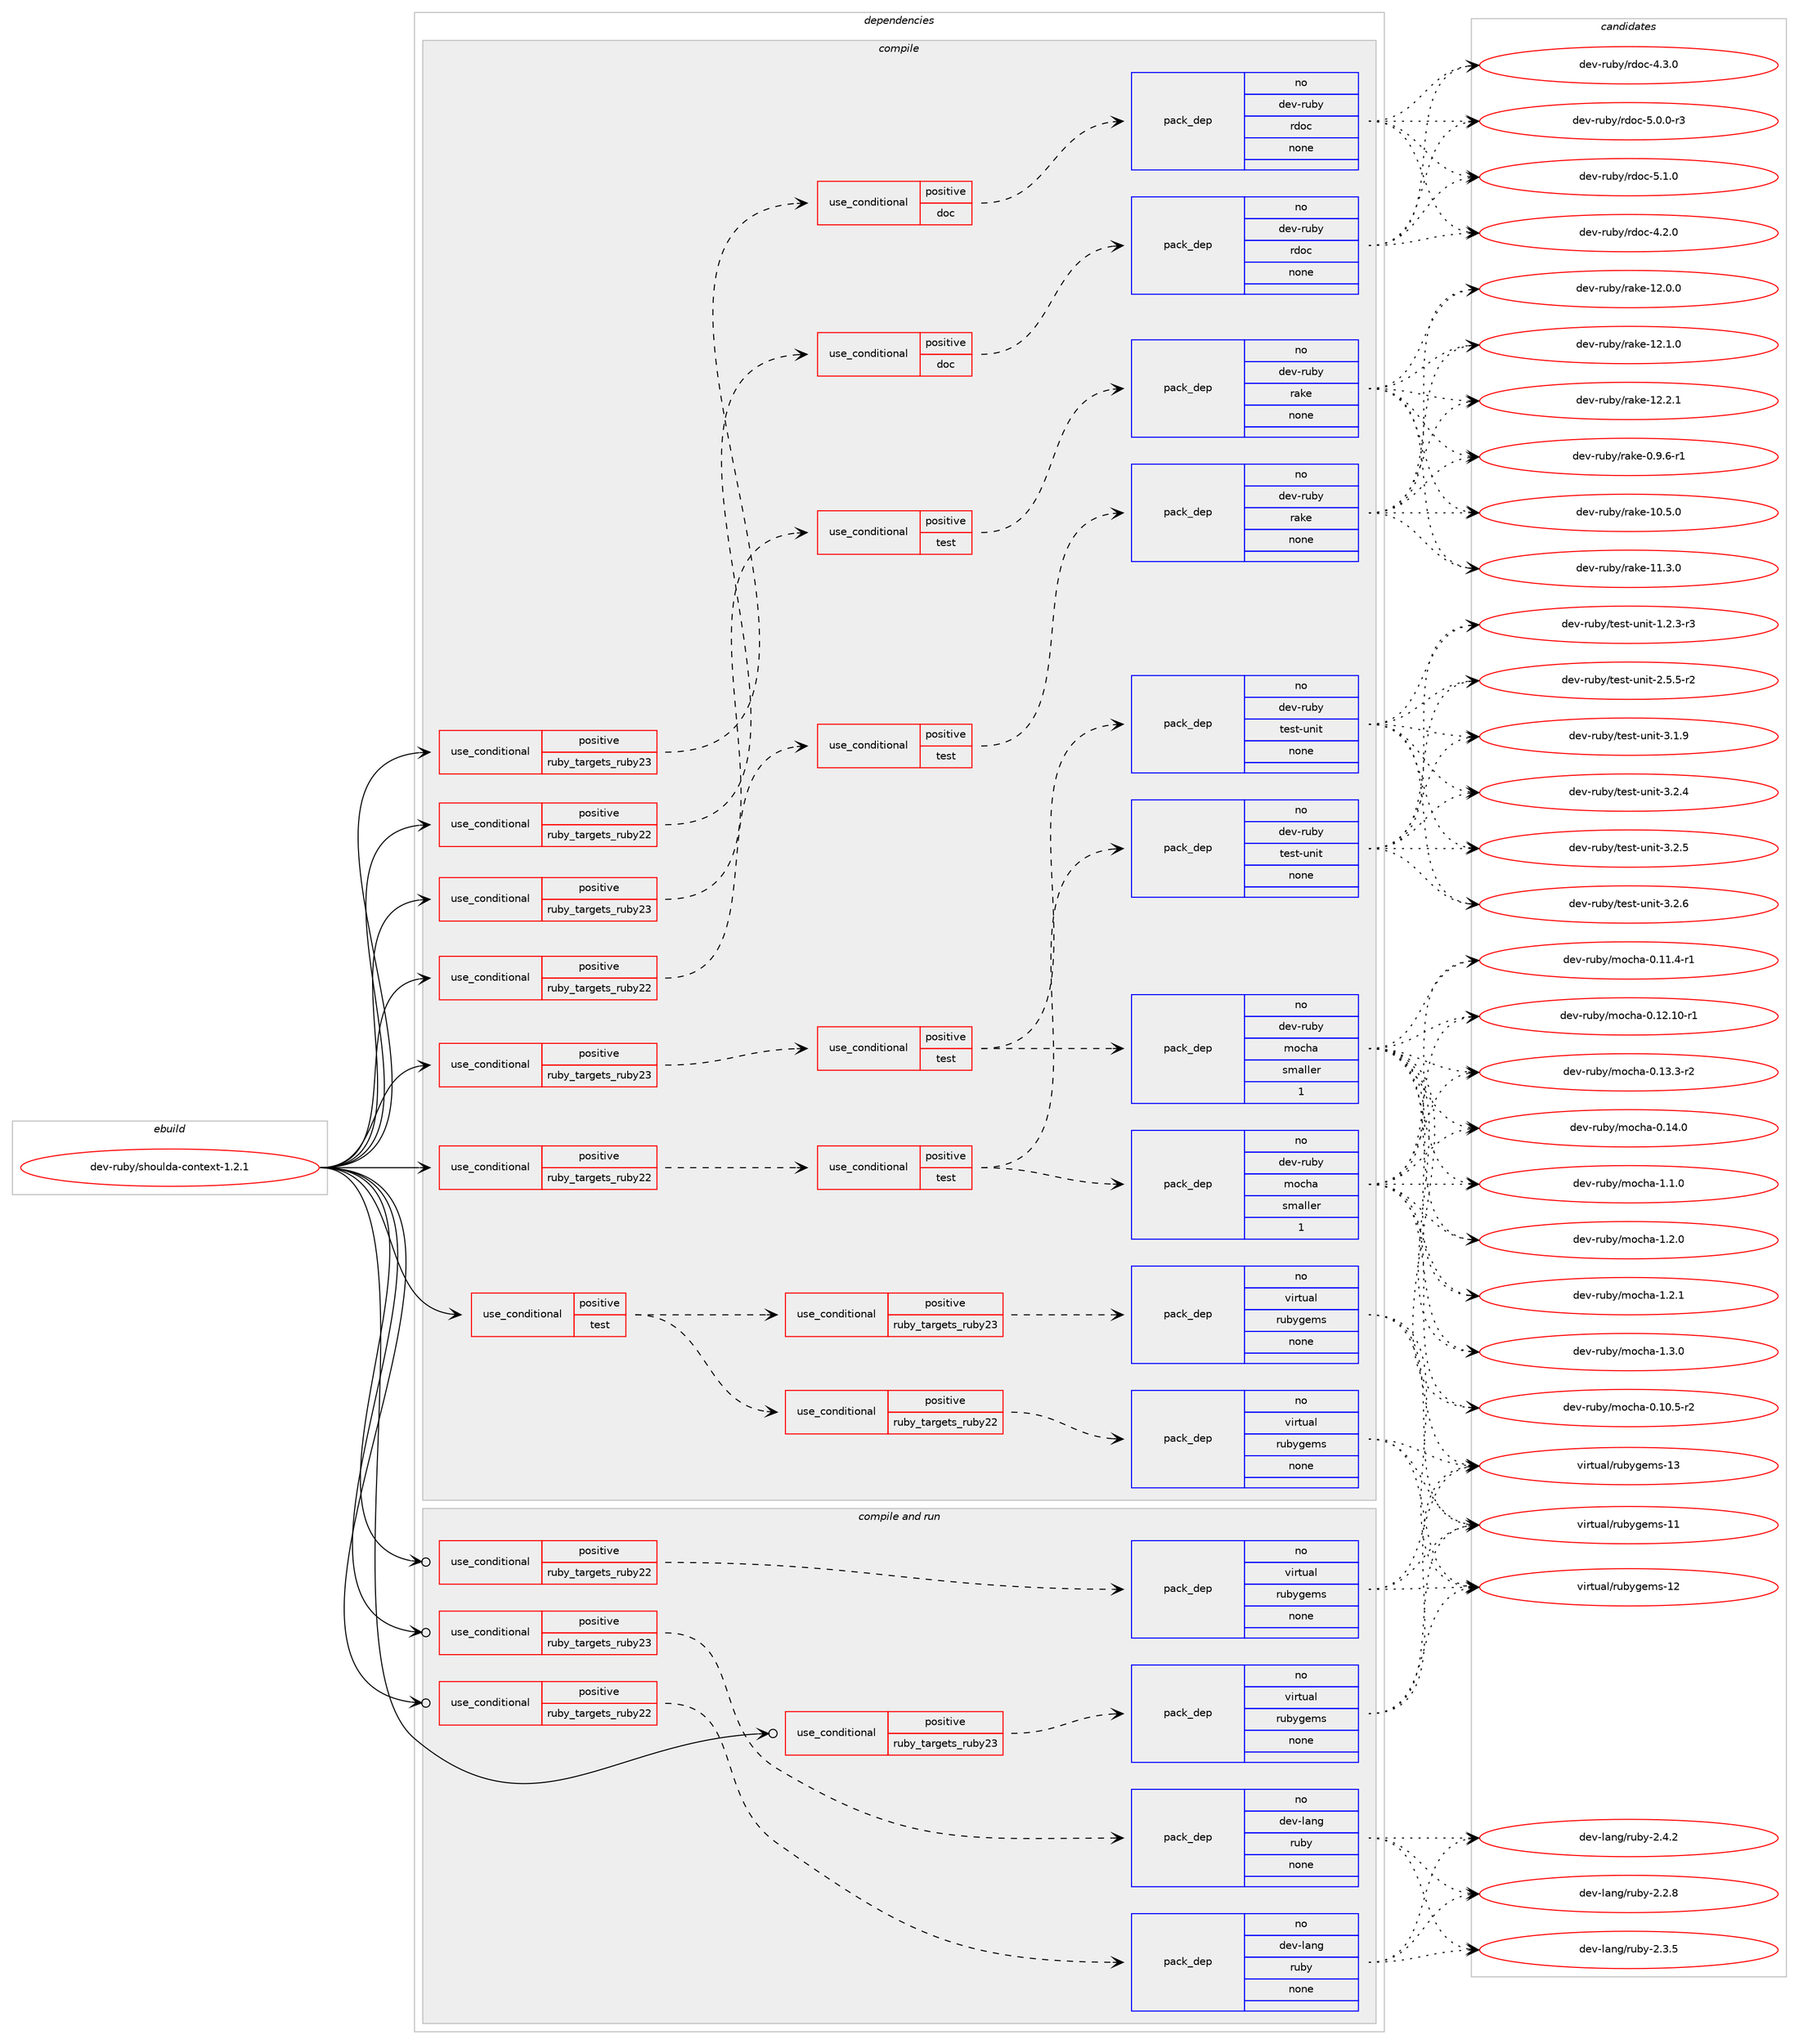 digraph prolog {

# *************
# Graph options
# *************

newrank=true;
concentrate=true;
compound=true;
graph [rankdir=LR,fontname=Helvetica,fontsize=10,ranksep=1.5];#, ranksep=2.5, nodesep=0.2];
edge  [arrowhead=vee];
node  [fontname=Helvetica,fontsize=10];

# **********
# The ebuild
# **********

subgraph cluster_leftcol {
color=gray;
rank=same;
label=<<i>ebuild</i>>;
id [label="dev-ruby/shoulda-context-1.2.1", color=red, width=4, href="../dev-ruby/shoulda-context-1.2.1.svg"];
}

# ****************
# The dependencies
# ****************

subgraph cluster_midcol {
color=gray;
label=<<i>dependencies</i>>;
subgraph cluster_compile {
fillcolor="#eeeeee";
style=filled;
label=<<i>compile</i>>;
subgraph cond73146 {
dependency271101 [label=<<TABLE BORDER="0" CELLBORDER="1" CELLSPACING="0" CELLPADDING="4"><TR><TD ROWSPAN="3" CELLPADDING="10">use_conditional</TD></TR><TR><TD>positive</TD></TR><TR><TD>ruby_targets_ruby22</TD></TR></TABLE>>, shape=none, color=red];
subgraph cond73147 {
dependency271102 [label=<<TABLE BORDER="0" CELLBORDER="1" CELLSPACING="0" CELLPADDING="4"><TR><TD ROWSPAN="3" CELLPADDING="10">use_conditional</TD></TR><TR><TD>positive</TD></TR><TR><TD>doc</TD></TR></TABLE>>, shape=none, color=red];
subgraph pack193839 {
dependency271103 [label=<<TABLE BORDER="0" CELLBORDER="1" CELLSPACING="0" CELLPADDING="4" WIDTH="220"><TR><TD ROWSPAN="6" CELLPADDING="30">pack_dep</TD></TR><TR><TD WIDTH="110">no</TD></TR><TR><TD>dev-ruby</TD></TR><TR><TD>rdoc</TD></TR><TR><TD>none</TD></TR><TR><TD></TD></TR></TABLE>>, shape=none, color=blue];
}
dependency271102:e -> dependency271103:w [weight=20,style="dashed",arrowhead="vee"];
}
dependency271101:e -> dependency271102:w [weight=20,style="dashed",arrowhead="vee"];
}
id:e -> dependency271101:w [weight=20,style="solid",arrowhead="vee"];
subgraph cond73148 {
dependency271104 [label=<<TABLE BORDER="0" CELLBORDER="1" CELLSPACING="0" CELLPADDING="4"><TR><TD ROWSPAN="3" CELLPADDING="10">use_conditional</TD></TR><TR><TD>positive</TD></TR><TR><TD>ruby_targets_ruby22</TD></TR></TABLE>>, shape=none, color=red];
subgraph cond73149 {
dependency271105 [label=<<TABLE BORDER="0" CELLBORDER="1" CELLSPACING="0" CELLPADDING="4"><TR><TD ROWSPAN="3" CELLPADDING="10">use_conditional</TD></TR><TR><TD>positive</TD></TR><TR><TD>test</TD></TR></TABLE>>, shape=none, color=red];
subgraph pack193840 {
dependency271106 [label=<<TABLE BORDER="0" CELLBORDER="1" CELLSPACING="0" CELLPADDING="4" WIDTH="220"><TR><TD ROWSPAN="6" CELLPADDING="30">pack_dep</TD></TR><TR><TD WIDTH="110">no</TD></TR><TR><TD>dev-ruby</TD></TR><TR><TD>rake</TD></TR><TR><TD>none</TD></TR><TR><TD></TD></TR></TABLE>>, shape=none, color=blue];
}
dependency271105:e -> dependency271106:w [weight=20,style="dashed",arrowhead="vee"];
}
dependency271104:e -> dependency271105:w [weight=20,style="dashed",arrowhead="vee"];
}
id:e -> dependency271104:w [weight=20,style="solid",arrowhead="vee"];
subgraph cond73150 {
dependency271107 [label=<<TABLE BORDER="0" CELLBORDER="1" CELLSPACING="0" CELLPADDING="4"><TR><TD ROWSPAN="3" CELLPADDING="10">use_conditional</TD></TR><TR><TD>positive</TD></TR><TR><TD>ruby_targets_ruby22</TD></TR></TABLE>>, shape=none, color=red];
subgraph cond73151 {
dependency271108 [label=<<TABLE BORDER="0" CELLBORDER="1" CELLSPACING="0" CELLPADDING="4"><TR><TD ROWSPAN="3" CELLPADDING="10">use_conditional</TD></TR><TR><TD>positive</TD></TR><TR><TD>test</TD></TR></TABLE>>, shape=none, color=red];
subgraph pack193841 {
dependency271109 [label=<<TABLE BORDER="0" CELLBORDER="1" CELLSPACING="0" CELLPADDING="4" WIDTH="220"><TR><TD ROWSPAN="6" CELLPADDING="30">pack_dep</TD></TR><TR><TD WIDTH="110">no</TD></TR><TR><TD>dev-ruby</TD></TR><TR><TD>test-unit</TD></TR><TR><TD>none</TD></TR><TR><TD></TD></TR></TABLE>>, shape=none, color=blue];
}
dependency271108:e -> dependency271109:w [weight=20,style="dashed",arrowhead="vee"];
subgraph pack193842 {
dependency271110 [label=<<TABLE BORDER="0" CELLBORDER="1" CELLSPACING="0" CELLPADDING="4" WIDTH="220"><TR><TD ROWSPAN="6" CELLPADDING="30">pack_dep</TD></TR><TR><TD WIDTH="110">no</TD></TR><TR><TD>dev-ruby</TD></TR><TR><TD>mocha</TD></TR><TR><TD>smaller</TD></TR><TR><TD>1</TD></TR></TABLE>>, shape=none, color=blue];
}
dependency271108:e -> dependency271110:w [weight=20,style="dashed",arrowhead="vee"];
}
dependency271107:e -> dependency271108:w [weight=20,style="dashed",arrowhead="vee"];
}
id:e -> dependency271107:w [weight=20,style="solid",arrowhead="vee"];
subgraph cond73152 {
dependency271111 [label=<<TABLE BORDER="0" CELLBORDER="1" CELLSPACING="0" CELLPADDING="4"><TR><TD ROWSPAN="3" CELLPADDING="10">use_conditional</TD></TR><TR><TD>positive</TD></TR><TR><TD>ruby_targets_ruby23</TD></TR></TABLE>>, shape=none, color=red];
subgraph cond73153 {
dependency271112 [label=<<TABLE BORDER="0" CELLBORDER="1" CELLSPACING="0" CELLPADDING="4"><TR><TD ROWSPAN="3" CELLPADDING="10">use_conditional</TD></TR><TR><TD>positive</TD></TR><TR><TD>doc</TD></TR></TABLE>>, shape=none, color=red];
subgraph pack193843 {
dependency271113 [label=<<TABLE BORDER="0" CELLBORDER="1" CELLSPACING="0" CELLPADDING="4" WIDTH="220"><TR><TD ROWSPAN="6" CELLPADDING="30">pack_dep</TD></TR><TR><TD WIDTH="110">no</TD></TR><TR><TD>dev-ruby</TD></TR><TR><TD>rdoc</TD></TR><TR><TD>none</TD></TR><TR><TD></TD></TR></TABLE>>, shape=none, color=blue];
}
dependency271112:e -> dependency271113:w [weight=20,style="dashed",arrowhead="vee"];
}
dependency271111:e -> dependency271112:w [weight=20,style="dashed",arrowhead="vee"];
}
id:e -> dependency271111:w [weight=20,style="solid",arrowhead="vee"];
subgraph cond73154 {
dependency271114 [label=<<TABLE BORDER="0" CELLBORDER="1" CELLSPACING="0" CELLPADDING="4"><TR><TD ROWSPAN="3" CELLPADDING="10">use_conditional</TD></TR><TR><TD>positive</TD></TR><TR><TD>ruby_targets_ruby23</TD></TR></TABLE>>, shape=none, color=red];
subgraph cond73155 {
dependency271115 [label=<<TABLE BORDER="0" CELLBORDER="1" CELLSPACING="0" CELLPADDING="4"><TR><TD ROWSPAN="3" CELLPADDING="10">use_conditional</TD></TR><TR><TD>positive</TD></TR><TR><TD>test</TD></TR></TABLE>>, shape=none, color=red];
subgraph pack193844 {
dependency271116 [label=<<TABLE BORDER="0" CELLBORDER="1" CELLSPACING="0" CELLPADDING="4" WIDTH="220"><TR><TD ROWSPAN="6" CELLPADDING="30">pack_dep</TD></TR><TR><TD WIDTH="110">no</TD></TR><TR><TD>dev-ruby</TD></TR><TR><TD>rake</TD></TR><TR><TD>none</TD></TR><TR><TD></TD></TR></TABLE>>, shape=none, color=blue];
}
dependency271115:e -> dependency271116:w [weight=20,style="dashed",arrowhead="vee"];
}
dependency271114:e -> dependency271115:w [weight=20,style="dashed",arrowhead="vee"];
}
id:e -> dependency271114:w [weight=20,style="solid",arrowhead="vee"];
subgraph cond73156 {
dependency271117 [label=<<TABLE BORDER="0" CELLBORDER="1" CELLSPACING="0" CELLPADDING="4"><TR><TD ROWSPAN="3" CELLPADDING="10">use_conditional</TD></TR><TR><TD>positive</TD></TR><TR><TD>ruby_targets_ruby23</TD></TR></TABLE>>, shape=none, color=red];
subgraph cond73157 {
dependency271118 [label=<<TABLE BORDER="0" CELLBORDER="1" CELLSPACING="0" CELLPADDING="4"><TR><TD ROWSPAN="3" CELLPADDING="10">use_conditional</TD></TR><TR><TD>positive</TD></TR><TR><TD>test</TD></TR></TABLE>>, shape=none, color=red];
subgraph pack193845 {
dependency271119 [label=<<TABLE BORDER="0" CELLBORDER="1" CELLSPACING="0" CELLPADDING="4" WIDTH="220"><TR><TD ROWSPAN="6" CELLPADDING="30">pack_dep</TD></TR><TR><TD WIDTH="110">no</TD></TR><TR><TD>dev-ruby</TD></TR><TR><TD>test-unit</TD></TR><TR><TD>none</TD></TR><TR><TD></TD></TR></TABLE>>, shape=none, color=blue];
}
dependency271118:e -> dependency271119:w [weight=20,style="dashed",arrowhead="vee"];
subgraph pack193846 {
dependency271120 [label=<<TABLE BORDER="0" CELLBORDER="1" CELLSPACING="0" CELLPADDING="4" WIDTH="220"><TR><TD ROWSPAN="6" CELLPADDING="30">pack_dep</TD></TR><TR><TD WIDTH="110">no</TD></TR><TR><TD>dev-ruby</TD></TR><TR><TD>mocha</TD></TR><TR><TD>smaller</TD></TR><TR><TD>1</TD></TR></TABLE>>, shape=none, color=blue];
}
dependency271118:e -> dependency271120:w [weight=20,style="dashed",arrowhead="vee"];
}
dependency271117:e -> dependency271118:w [weight=20,style="dashed",arrowhead="vee"];
}
id:e -> dependency271117:w [weight=20,style="solid",arrowhead="vee"];
subgraph cond73158 {
dependency271121 [label=<<TABLE BORDER="0" CELLBORDER="1" CELLSPACING="0" CELLPADDING="4"><TR><TD ROWSPAN="3" CELLPADDING="10">use_conditional</TD></TR><TR><TD>positive</TD></TR><TR><TD>test</TD></TR></TABLE>>, shape=none, color=red];
subgraph cond73159 {
dependency271122 [label=<<TABLE BORDER="0" CELLBORDER="1" CELLSPACING="0" CELLPADDING="4"><TR><TD ROWSPAN="3" CELLPADDING="10">use_conditional</TD></TR><TR><TD>positive</TD></TR><TR><TD>ruby_targets_ruby22</TD></TR></TABLE>>, shape=none, color=red];
subgraph pack193847 {
dependency271123 [label=<<TABLE BORDER="0" CELLBORDER="1" CELLSPACING="0" CELLPADDING="4" WIDTH="220"><TR><TD ROWSPAN="6" CELLPADDING="30">pack_dep</TD></TR><TR><TD WIDTH="110">no</TD></TR><TR><TD>virtual</TD></TR><TR><TD>rubygems</TD></TR><TR><TD>none</TD></TR><TR><TD></TD></TR></TABLE>>, shape=none, color=blue];
}
dependency271122:e -> dependency271123:w [weight=20,style="dashed",arrowhead="vee"];
}
dependency271121:e -> dependency271122:w [weight=20,style="dashed",arrowhead="vee"];
subgraph cond73160 {
dependency271124 [label=<<TABLE BORDER="0" CELLBORDER="1" CELLSPACING="0" CELLPADDING="4"><TR><TD ROWSPAN="3" CELLPADDING="10">use_conditional</TD></TR><TR><TD>positive</TD></TR><TR><TD>ruby_targets_ruby23</TD></TR></TABLE>>, shape=none, color=red];
subgraph pack193848 {
dependency271125 [label=<<TABLE BORDER="0" CELLBORDER="1" CELLSPACING="0" CELLPADDING="4" WIDTH="220"><TR><TD ROWSPAN="6" CELLPADDING="30">pack_dep</TD></TR><TR><TD WIDTH="110">no</TD></TR><TR><TD>virtual</TD></TR><TR><TD>rubygems</TD></TR><TR><TD>none</TD></TR><TR><TD></TD></TR></TABLE>>, shape=none, color=blue];
}
dependency271124:e -> dependency271125:w [weight=20,style="dashed",arrowhead="vee"];
}
dependency271121:e -> dependency271124:w [weight=20,style="dashed",arrowhead="vee"];
}
id:e -> dependency271121:w [weight=20,style="solid",arrowhead="vee"];
}
subgraph cluster_compileandrun {
fillcolor="#eeeeee";
style=filled;
label=<<i>compile and run</i>>;
subgraph cond73161 {
dependency271126 [label=<<TABLE BORDER="0" CELLBORDER="1" CELLSPACING="0" CELLPADDING="4"><TR><TD ROWSPAN="3" CELLPADDING="10">use_conditional</TD></TR><TR><TD>positive</TD></TR><TR><TD>ruby_targets_ruby22</TD></TR></TABLE>>, shape=none, color=red];
subgraph pack193849 {
dependency271127 [label=<<TABLE BORDER="0" CELLBORDER="1" CELLSPACING="0" CELLPADDING="4" WIDTH="220"><TR><TD ROWSPAN="6" CELLPADDING="30">pack_dep</TD></TR><TR><TD WIDTH="110">no</TD></TR><TR><TD>dev-lang</TD></TR><TR><TD>ruby</TD></TR><TR><TD>none</TD></TR><TR><TD></TD></TR></TABLE>>, shape=none, color=blue];
}
dependency271126:e -> dependency271127:w [weight=20,style="dashed",arrowhead="vee"];
}
id:e -> dependency271126:w [weight=20,style="solid",arrowhead="odotvee"];
subgraph cond73162 {
dependency271128 [label=<<TABLE BORDER="0" CELLBORDER="1" CELLSPACING="0" CELLPADDING="4"><TR><TD ROWSPAN="3" CELLPADDING="10">use_conditional</TD></TR><TR><TD>positive</TD></TR><TR><TD>ruby_targets_ruby22</TD></TR></TABLE>>, shape=none, color=red];
subgraph pack193850 {
dependency271129 [label=<<TABLE BORDER="0" CELLBORDER="1" CELLSPACING="0" CELLPADDING="4" WIDTH="220"><TR><TD ROWSPAN="6" CELLPADDING="30">pack_dep</TD></TR><TR><TD WIDTH="110">no</TD></TR><TR><TD>virtual</TD></TR><TR><TD>rubygems</TD></TR><TR><TD>none</TD></TR><TR><TD></TD></TR></TABLE>>, shape=none, color=blue];
}
dependency271128:e -> dependency271129:w [weight=20,style="dashed",arrowhead="vee"];
}
id:e -> dependency271128:w [weight=20,style="solid",arrowhead="odotvee"];
subgraph cond73163 {
dependency271130 [label=<<TABLE BORDER="0" CELLBORDER="1" CELLSPACING="0" CELLPADDING="4"><TR><TD ROWSPAN="3" CELLPADDING="10">use_conditional</TD></TR><TR><TD>positive</TD></TR><TR><TD>ruby_targets_ruby23</TD></TR></TABLE>>, shape=none, color=red];
subgraph pack193851 {
dependency271131 [label=<<TABLE BORDER="0" CELLBORDER="1" CELLSPACING="0" CELLPADDING="4" WIDTH="220"><TR><TD ROWSPAN="6" CELLPADDING="30">pack_dep</TD></TR><TR><TD WIDTH="110">no</TD></TR><TR><TD>dev-lang</TD></TR><TR><TD>ruby</TD></TR><TR><TD>none</TD></TR><TR><TD></TD></TR></TABLE>>, shape=none, color=blue];
}
dependency271130:e -> dependency271131:w [weight=20,style="dashed",arrowhead="vee"];
}
id:e -> dependency271130:w [weight=20,style="solid",arrowhead="odotvee"];
subgraph cond73164 {
dependency271132 [label=<<TABLE BORDER="0" CELLBORDER="1" CELLSPACING="0" CELLPADDING="4"><TR><TD ROWSPAN="3" CELLPADDING="10">use_conditional</TD></TR><TR><TD>positive</TD></TR><TR><TD>ruby_targets_ruby23</TD></TR></TABLE>>, shape=none, color=red];
subgraph pack193852 {
dependency271133 [label=<<TABLE BORDER="0" CELLBORDER="1" CELLSPACING="0" CELLPADDING="4" WIDTH="220"><TR><TD ROWSPAN="6" CELLPADDING="30">pack_dep</TD></TR><TR><TD WIDTH="110">no</TD></TR><TR><TD>virtual</TD></TR><TR><TD>rubygems</TD></TR><TR><TD>none</TD></TR><TR><TD></TD></TR></TABLE>>, shape=none, color=blue];
}
dependency271132:e -> dependency271133:w [weight=20,style="dashed",arrowhead="vee"];
}
id:e -> dependency271132:w [weight=20,style="solid",arrowhead="odotvee"];
}
subgraph cluster_run {
fillcolor="#eeeeee";
style=filled;
label=<<i>run</i>>;
}
}

# **************
# The candidates
# **************

subgraph cluster_choices {
rank=same;
color=gray;
label=<<i>candidates</i>>;

subgraph choice193839 {
color=black;
nodesep=1;
choice10010111845114117981214711410011199455246504648 [label="dev-ruby/rdoc-4.2.0", color=red, width=4,href="../dev-ruby/rdoc-4.2.0.svg"];
choice10010111845114117981214711410011199455246514648 [label="dev-ruby/rdoc-4.3.0", color=red, width=4,href="../dev-ruby/rdoc-4.3.0.svg"];
choice100101118451141179812147114100111994553464846484511451 [label="dev-ruby/rdoc-5.0.0-r3", color=red, width=4,href="../dev-ruby/rdoc-5.0.0-r3.svg"];
choice10010111845114117981214711410011199455346494648 [label="dev-ruby/rdoc-5.1.0", color=red, width=4,href="../dev-ruby/rdoc-5.1.0.svg"];
dependency271103:e -> choice10010111845114117981214711410011199455246504648:w [style=dotted,weight="100"];
dependency271103:e -> choice10010111845114117981214711410011199455246514648:w [style=dotted,weight="100"];
dependency271103:e -> choice100101118451141179812147114100111994553464846484511451:w [style=dotted,weight="100"];
dependency271103:e -> choice10010111845114117981214711410011199455346494648:w [style=dotted,weight="100"];
}
subgraph choice193840 {
color=black;
nodesep=1;
choice100101118451141179812147114971071014548465746544511449 [label="dev-ruby/rake-0.9.6-r1", color=red, width=4,href="../dev-ruby/rake-0.9.6-r1.svg"];
choice1001011184511411798121471149710710145494846534648 [label="dev-ruby/rake-10.5.0", color=red, width=4,href="../dev-ruby/rake-10.5.0.svg"];
choice1001011184511411798121471149710710145494946514648 [label="dev-ruby/rake-11.3.0", color=red, width=4,href="../dev-ruby/rake-11.3.0.svg"];
choice1001011184511411798121471149710710145495046484648 [label="dev-ruby/rake-12.0.0", color=red, width=4,href="../dev-ruby/rake-12.0.0.svg"];
choice1001011184511411798121471149710710145495046494648 [label="dev-ruby/rake-12.1.0", color=red, width=4,href="../dev-ruby/rake-12.1.0.svg"];
choice1001011184511411798121471149710710145495046504649 [label="dev-ruby/rake-12.2.1", color=red, width=4,href="../dev-ruby/rake-12.2.1.svg"];
dependency271106:e -> choice100101118451141179812147114971071014548465746544511449:w [style=dotted,weight="100"];
dependency271106:e -> choice1001011184511411798121471149710710145494846534648:w [style=dotted,weight="100"];
dependency271106:e -> choice1001011184511411798121471149710710145494946514648:w [style=dotted,weight="100"];
dependency271106:e -> choice1001011184511411798121471149710710145495046484648:w [style=dotted,weight="100"];
dependency271106:e -> choice1001011184511411798121471149710710145495046494648:w [style=dotted,weight="100"];
dependency271106:e -> choice1001011184511411798121471149710710145495046504649:w [style=dotted,weight="100"];
}
subgraph choice193841 {
color=black;
nodesep=1;
choice100101118451141179812147116101115116451171101051164549465046514511451 [label="dev-ruby/test-unit-1.2.3-r3", color=red, width=4,href="../dev-ruby/test-unit-1.2.3-r3.svg"];
choice100101118451141179812147116101115116451171101051164550465346534511450 [label="dev-ruby/test-unit-2.5.5-r2", color=red, width=4,href="../dev-ruby/test-unit-2.5.5-r2.svg"];
choice10010111845114117981214711610111511645117110105116455146494657 [label="dev-ruby/test-unit-3.1.9", color=red, width=4,href="../dev-ruby/test-unit-3.1.9.svg"];
choice10010111845114117981214711610111511645117110105116455146504652 [label="dev-ruby/test-unit-3.2.4", color=red, width=4,href="../dev-ruby/test-unit-3.2.4.svg"];
choice10010111845114117981214711610111511645117110105116455146504653 [label="dev-ruby/test-unit-3.2.5", color=red, width=4,href="../dev-ruby/test-unit-3.2.5.svg"];
choice10010111845114117981214711610111511645117110105116455146504654 [label="dev-ruby/test-unit-3.2.6", color=red, width=4,href="../dev-ruby/test-unit-3.2.6.svg"];
dependency271109:e -> choice100101118451141179812147116101115116451171101051164549465046514511451:w [style=dotted,weight="100"];
dependency271109:e -> choice100101118451141179812147116101115116451171101051164550465346534511450:w [style=dotted,weight="100"];
dependency271109:e -> choice10010111845114117981214711610111511645117110105116455146494657:w [style=dotted,weight="100"];
dependency271109:e -> choice10010111845114117981214711610111511645117110105116455146504652:w [style=dotted,weight="100"];
dependency271109:e -> choice10010111845114117981214711610111511645117110105116455146504653:w [style=dotted,weight="100"];
dependency271109:e -> choice10010111845114117981214711610111511645117110105116455146504654:w [style=dotted,weight="100"];
}
subgraph choice193842 {
color=black;
nodesep=1;
choice1001011184511411798121471091119910497454846494846534511450 [label="dev-ruby/mocha-0.10.5-r2", color=red, width=4,href="../dev-ruby/mocha-0.10.5-r2.svg"];
choice1001011184511411798121471091119910497454846494946524511449 [label="dev-ruby/mocha-0.11.4-r1", color=red, width=4,href="../dev-ruby/mocha-0.11.4-r1.svg"];
choice100101118451141179812147109111991049745484649504649484511449 [label="dev-ruby/mocha-0.12.10-r1", color=red, width=4,href="../dev-ruby/mocha-0.12.10-r1.svg"];
choice1001011184511411798121471091119910497454846495146514511450 [label="dev-ruby/mocha-0.13.3-r2", color=red, width=4,href="../dev-ruby/mocha-0.13.3-r2.svg"];
choice100101118451141179812147109111991049745484649524648 [label="dev-ruby/mocha-0.14.0", color=red, width=4,href="../dev-ruby/mocha-0.14.0.svg"];
choice1001011184511411798121471091119910497454946494648 [label="dev-ruby/mocha-1.1.0", color=red, width=4,href="../dev-ruby/mocha-1.1.0.svg"];
choice1001011184511411798121471091119910497454946504648 [label="dev-ruby/mocha-1.2.0", color=red, width=4,href="../dev-ruby/mocha-1.2.0.svg"];
choice1001011184511411798121471091119910497454946504649 [label="dev-ruby/mocha-1.2.1", color=red, width=4,href="../dev-ruby/mocha-1.2.1.svg"];
choice1001011184511411798121471091119910497454946514648 [label="dev-ruby/mocha-1.3.0", color=red, width=4,href="../dev-ruby/mocha-1.3.0.svg"];
dependency271110:e -> choice1001011184511411798121471091119910497454846494846534511450:w [style=dotted,weight="100"];
dependency271110:e -> choice1001011184511411798121471091119910497454846494946524511449:w [style=dotted,weight="100"];
dependency271110:e -> choice100101118451141179812147109111991049745484649504649484511449:w [style=dotted,weight="100"];
dependency271110:e -> choice1001011184511411798121471091119910497454846495146514511450:w [style=dotted,weight="100"];
dependency271110:e -> choice100101118451141179812147109111991049745484649524648:w [style=dotted,weight="100"];
dependency271110:e -> choice1001011184511411798121471091119910497454946494648:w [style=dotted,weight="100"];
dependency271110:e -> choice1001011184511411798121471091119910497454946504648:w [style=dotted,weight="100"];
dependency271110:e -> choice1001011184511411798121471091119910497454946504649:w [style=dotted,weight="100"];
dependency271110:e -> choice1001011184511411798121471091119910497454946514648:w [style=dotted,weight="100"];
}
subgraph choice193843 {
color=black;
nodesep=1;
choice10010111845114117981214711410011199455246504648 [label="dev-ruby/rdoc-4.2.0", color=red, width=4,href="../dev-ruby/rdoc-4.2.0.svg"];
choice10010111845114117981214711410011199455246514648 [label="dev-ruby/rdoc-4.3.0", color=red, width=4,href="../dev-ruby/rdoc-4.3.0.svg"];
choice100101118451141179812147114100111994553464846484511451 [label="dev-ruby/rdoc-5.0.0-r3", color=red, width=4,href="../dev-ruby/rdoc-5.0.0-r3.svg"];
choice10010111845114117981214711410011199455346494648 [label="dev-ruby/rdoc-5.1.0", color=red, width=4,href="../dev-ruby/rdoc-5.1.0.svg"];
dependency271113:e -> choice10010111845114117981214711410011199455246504648:w [style=dotted,weight="100"];
dependency271113:e -> choice10010111845114117981214711410011199455246514648:w [style=dotted,weight="100"];
dependency271113:e -> choice100101118451141179812147114100111994553464846484511451:w [style=dotted,weight="100"];
dependency271113:e -> choice10010111845114117981214711410011199455346494648:w [style=dotted,weight="100"];
}
subgraph choice193844 {
color=black;
nodesep=1;
choice100101118451141179812147114971071014548465746544511449 [label="dev-ruby/rake-0.9.6-r1", color=red, width=4,href="../dev-ruby/rake-0.9.6-r1.svg"];
choice1001011184511411798121471149710710145494846534648 [label="dev-ruby/rake-10.5.0", color=red, width=4,href="../dev-ruby/rake-10.5.0.svg"];
choice1001011184511411798121471149710710145494946514648 [label="dev-ruby/rake-11.3.0", color=red, width=4,href="../dev-ruby/rake-11.3.0.svg"];
choice1001011184511411798121471149710710145495046484648 [label="dev-ruby/rake-12.0.0", color=red, width=4,href="../dev-ruby/rake-12.0.0.svg"];
choice1001011184511411798121471149710710145495046494648 [label="dev-ruby/rake-12.1.0", color=red, width=4,href="../dev-ruby/rake-12.1.0.svg"];
choice1001011184511411798121471149710710145495046504649 [label="dev-ruby/rake-12.2.1", color=red, width=4,href="../dev-ruby/rake-12.2.1.svg"];
dependency271116:e -> choice100101118451141179812147114971071014548465746544511449:w [style=dotted,weight="100"];
dependency271116:e -> choice1001011184511411798121471149710710145494846534648:w [style=dotted,weight="100"];
dependency271116:e -> choice1001011184511411798121471149710710145494946514648:w [style=dotted,weight="100"];
dependency271116:e -> choice1001011184511411798121471149710710145495046484648:w [style=dotted,weight="100"];
dependency271116:e -> choice1001011184511411798121471149710710145495046494648:w [style=dotted,weight="100"];
dependency271116:e -> choice1001011184511411798121471149710710145495046504649:w [style=dotted,weight="100"];
}
subgraph choice193845 {
color=black;
nodesep=1;
choice100101118451141179812147116101115116451171101051164549465046514511451 [label="dev-ruby/test-unit-1.2.3-r3", color=red, width=4,href="../dev-ruby/test-unit-1.2.3-r3.svg"];
choice100101118451141179812147116101115116451171101051164550465346534511450 [label="dev-ruby/test-unit-2.5.5-r2", color=red, width=4,href="../dev-ruby/test-unit-2.5.5-r2.svg"];
choice10010111845114117981214711610111511645117110105116455146494657 [label="dev-ruby/test-unit-3.1.9", color=red, width=4,href="../dev-ruby/test-unit-3.1.9.svg"];
choice10010111845114117981214711610111511645117110105116455146504652 [label="dev-ruby/test-unit-3.2.4", color=red, width=4,href="../dev-ruby/test-unit-3.2.4.svg"];
choice10010111845114117981214711610111511645117110105116455146504653 [label="dev-ruby/test-unit-3.2.5", color=red, width=4,href="../dev-ruby/test-unit-3.2.5.svg"];
choice10010111845114117981214711610111511645117110105116455146504654 [label="dev-ruby/test-unit-3.2.6", color=red, width=4,href="../dev-ruby/test-unit-3.2.6.svg"];
dependency271119:e -> choice100101118451141179812147116101115116451171101051164549465046514511451:w [style=dotted,weight="100"];
dependency271119:e -> choice100101118451141179812147116101115116451171101051164550465346534511450:w [style=dotted,weight="100"];
dependency271119:e -> choice10010111845114117981214711610111511645117110105116455146494657:w [style=dotted,weight="100"];
dependency271119:e -> choice10010111845114117981214711610111511645117110105116455146504652:w [style=dotted,weight="100"];
dependency271119:e -> choice10010111845114117981214711610111511645117110105116455146504653:w [style=dotted,weight="100"];
dependency271119:e -> choice10010111845114117981214711610111511645117110105116455146504654:w [style=dotted,weight="100"];
}
subgraph choice193846 {
color=black;
nodesep=1;
choice1001011184511411798121471091119910497454846494846534511450 [label="dev-ruby/mocha-0.10.5-r2", color=red, width=4,href="../dev-ruby/mocha-0.10.5-r2.svg"];
choice1001011184511411798121471091119910497454846494946524511449 [label="dev-ruby/mocha-0.11.4-r1", color=red, width=4,href="../dev-ruby/mocha-0.11.4-r1.svg"];
choice100101118451141179812147109111991049745484649504649484511449 [label="dev-ruby/mocha-0.12.10-r1", color=red, width=4,href="../dev-ruby/mocha-0.12.10-r1.svg"];
choice1001011184511411798121471091119910497454846495146514511450 [label="dev-ruby/mocha-0.13.3-r2", color=red, width=4,href="../dev-ruby/mocha-0.13.3-r2.svg"];
choice100101118451141179812147109111991049745484649524648 [label="dev-ruby/mocha-0.14.0", color=red, width=4,href="../dev-ruby/mocha-0.14.0.svg"];
choice1001011184511411798121471091119910497454946494648 [label="dev-ruby/mocha-1.1.0", color=red, width=4,href="../dev-ruby/mocha-1.1.0.svg"];
choice1001011184511411798121471091119910497454946504648 [label="dev-ruby/mocha-1.2.0", color=red, width=4,href="../dev-ruby/mocha-1.2.0.svg"];
choice1001011184511411798121471091119910497454946504649 [label="dev-ruby/mocha-1.2.1", color=red, width=4,href="../dev-ruby/mocha-1.2.1.svg"];
choice1001011184511411798121471091119910497454946514648 [label="dev-ruby/mocha-1.3.0", color=red, width=4,href="../dev-ruby/mocha-1.3.0.svg"];
dependency271120:e -> choice1001011184511411798121471091119910497454846494846534511450:w [style=dotted,weight="100"];
dependency271120:e -> choice1001011184511411798121471091119910497454846494946524511449:w [style=dotted,weight="100"];
dependency271120:e -> choice100101118451141179812147109111991049745484649504649484511449:w [style=dotted,weight="100"];
dependency271120:e -> choice1001011184511411798121471091119910497454846495146514511450:w [style=dotted,weight="100"];
dependency271120:e -> choice100101118451141179812147109111991049745484649524648:w [style=dotted,weight="100"];
dependency271120:e -> choice1001011184511411798121471091119910497454946494648:w [style=dotted,weight="100"];
dependency271120:e -> choice1001011184511411798121471091119910497454946504648:w [style=dotted,weight="100"];
dependency271120:e -> choice1001011184511411798121471091119910497454946504649:w [style=dotted,weight="100"];
dependency271120:e -> choice1001011184511411798121471091119910497454946514648:w [style=dotted,weight="100"];
}
subgraph choice193847 {
color=black;
nodesep=1;
choice118105114116117971084711411798121103101109115454949 [label="virtual/rubygems-11", color=red, width=4,href="../virtual/rubygems-11.svg"];
choice118105114116117971084711411798121103101109115454950 [label="virtual/rubygems-12", color=red, width=4,href="../virtual/rubygems-12.svg"];
choice118105114116117971084711411798121103101109115454951 [label="virtual/rubygems-13", color=red, width=4,href="../virtual/rubygems-13.svg"];
dependency271123:e -> choice118105114116117971084711411798121103101109115454949:w [style=dotted,weight="100"];
dependency271123:e -> choice118105114116117971084711411798121103101109115454950:w [style=dotted,weight="100"];
dependency271123:e -> choice118105114116117971084711411798121103101109115454951:w [style=dotted,weight="100"];
}
subgraph choice193848 {
color=black;
nodesep=1;
choice118105114116117971084711411798121103101109115454949 [label="virtual/rubygems-11", color=red, width=4,href="../virtual/rubygems-11.svg"];
choice118105114116117971084711411798121103101109115454950 [label="virtual/rubygems-12", color=red, width=4,href="../virtual/rubygems-12.svg"];
choice118105114116117971084711411798121103101109115454951 [label="virtual/rubygems-13", color=red, width=4,href="../virtual/rubygems-13.svg"];
dependency271125:e -> choice118105114116117971084711411798121103101109115454949:w [style=dotted,weight="100"];
dependency271125:e -> choice118105114116117971084711411798121103101109115454950:w [style=dotted,weight="100"];
dependency271125:e -> choice118105114116117971084711411798121103101109115454951:w [style=dotted,weight="100"];
}
subgraph choice193849 {
color=black;
nodesep=1;
choice10010111845108971101034711411798121455046504656 [label="dev-lang/ruby-2.2.8", color=red, width=4,href="../dev-lang/ruby-2.2.8.svg"];
choice10010111845108971101034711411798121455046514653 [label="dev-lang/ruby-2.3.5", color=red, width=4,href="../dev-lang/ruby-2.3.5.svg"];
choice10010111845108971101034711411798121455046524650 [label="dev-lang/ruby-2.4.2", color=red, width=4,href="../dev-lang/ruby-2.4.2.svg"];
dependency271127:e -> choice10010111845108971101034711411798121455046504656:w [style=dotted,weight="100"];
dependency271127:e -> choice10010111845108971101034711411798121455046514653:w [style=dotted,weight="100"];
dependency271127:e -> choice10010111845108971101034711411798121455046524650:w [style=dotted,weight="100"];
}
subgraph choice193850 {
color=black;
nodesep=1;
choice118105114116117971084711411798121103101109115454949 [label="virtual/rubygems-11", color=red, width=4,href="../virtual/rubygems-11.svg"];
choice118105114116117971084711411798121103101109115454950 [label="virtual/rubygems-12", color=red, width=4,href="../virtual/rubygems-12.svg"];
choice118105114116117971084711411798121103101109115454951 [label="virtual/rubygems-13", color=red, width=4,href="../virtual/rubygems-13.svg"];
dependency271129:e -> choice118105114116117971084711411798121103101109115454949:w [style=dotted,weight="100"];
dependency271129:e -> choice118105114116117971084711411798121103101109115454950:w [style=dotted,weight="100"];
dependency271129:e -> choice118105114116117971084711411798121103101109115454951:w [style=dotted,weight="100"];
}
subgraph choice193851 {
color=black;
nodesep=1;
choice10010111845108971101034711411798121455046504656 [label="dev-lang/ruby-2.2.8", color=red, width=4,href="../dev-lang/ruby-2.2.8.svg"];
choice10010111845108971101034711411798121455046514653 [label="dev-lang/ruby-2.3.5", color=red, width=4,href="../dev-lang/ruby-2.3.5.svg"];
choice10010111845108971101034711411798121455046524650 [label="dev-lang/ruby-2.4.2", color=red, width=4,href="../dev-lang/ruby-2.4.2.svg"];
dependency271131:e -> choice10010111845108971101034711411798121455046504656:w [style=dotted,weight="100"];
dependency271131:e -> choice10010111845108971101034711411798121455046514653:w [style=dotted,weight="100"];
dependency271131:e -> choice10010111845108971101034711411798121455046524650:w [style=dotted,weight="100"];
}
subgraph choice193852 {
color=black;
nodesep=1;
choice118105114116117971084711411798121103101109115454949 [label="virtual/rubygems-11", color=red, width=4,href="../virtual/rubygems-11.svg"];
choice118105114116117971084711411798121103101109115454950 [label="virtual/rubygems-12", color=red, width=4,href="../virtual/rubygems-12.svg"];
choice118105114116117971084711411798121103101109115454951 [label="virtual/rubygems-13", color=red, width=4,href="../virtual/rubygems-13.svg"];
dependency271133:e -> choice118105114116117971084711411798121103101109115454949:w [style=dotted,weight="100"];
dependency271133:e -> choice118105114116117971084711411798121103101109115454950:w [style=dotted,weight="100"];
dependency271133:e -> choice118105114116117971084711411798121103101109115454951:w [style=dotted,weight="100"];
}
}

}
